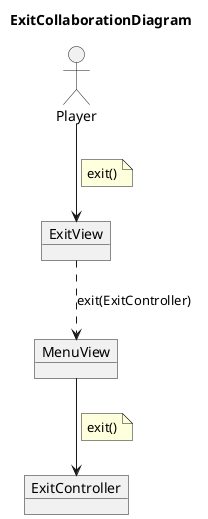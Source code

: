 @startuml ExitCollaborationDiagram
title ExitCollaborationDiagram
' left to right direction

allow_mixing
actor Player

object ExitView
object MenuView
object ExitController
Player --> ExitView
note on link
    exit()
end note
ExitView ..> MenuView : exit(ExitController)
MenuView --> ExitController
note on link
    exit()
end note
@enduml
